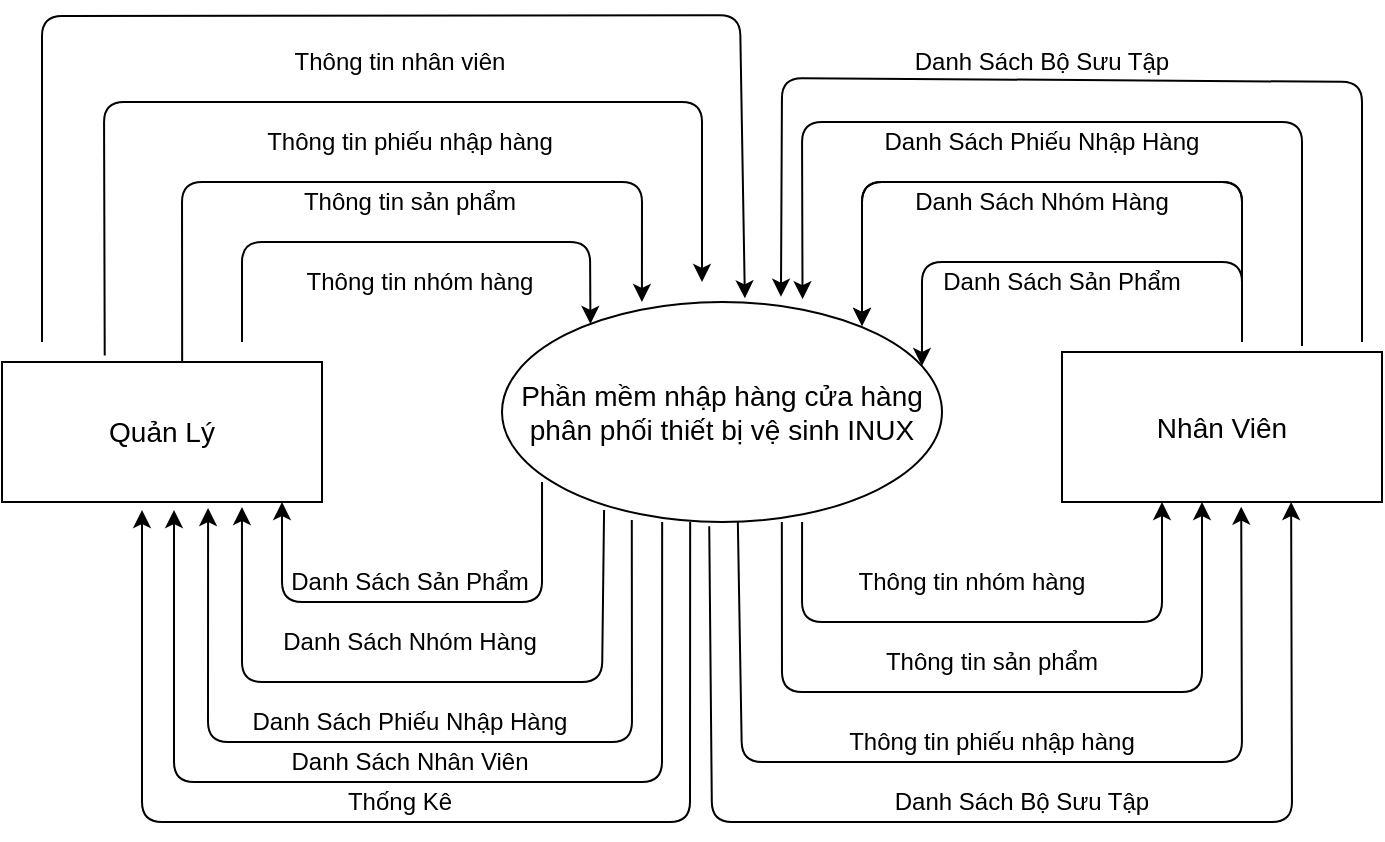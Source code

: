 <mxfile version="13.7.3" type="device"><diagram id="2A6FBW6yBZDBln0oNt5t" name="Page-1"><mxGraphModel dx="496" dy="263" grid="1" gridSize="10" guides="1" tooltips="1" connect="1" arrows="1" fold="1" page="1" pageScale="1" pageWidth="827" pageHeight="1169" math="0" shadow="0"><root><mxCell id="0"/><mxCell id="1" parent="0"/><mxCell id="mTeRqC5lW75fGUgjefmi-1" value="&lt;font style=&quot;font-size: 14px&quot;&gt;Phần mềm nhập hàng cửa hàng phân phối thiết bị vệ sinh INUX&lt;br&gt;&lt;/font&gt;" style="ellipse;whiteSpace=wrap;html=1;" parent="1" vertex="1"><mxGeometry x="390" y="290" width="220" height="110" as="geometry"/></mxCell><mxCell id="mTeRqC5lW75fGUgjefmi-2" value="&lt;font style=&quot;font-size: 14px&quot;&gt;Quản Lý&lt;/font&gt;" style="rounded=0;whiteSpace=wrap;html=1;" parent="1" vertex="1"><mxGeometry x="140" y="320" width="160" height="70" as="geometry"/></mxCell><mxCell id="mTeRqC5lW75fGUgjefmi-3" value="&lt;font style=&quot;font-size: 14px&quot;&gt;Nhân Viên&lt;/font&gt;" style="rounded=0;whiteSpace=wrap;html=1;" parent="1" vertex="1"><mxGeometry x="670" y="315" width="160" height="75" as="geometry"/></mxCell><mxCell id="mTeRqC5lW75fGUgjefmi-5" value="" style="endArrow=classic;html=1;entryX=0.875;entryY=1;entryDx=0;entryDy=0;entryPerimeter=0;exitX=0.232;exitY=0.945;exitDx=0;exitDy=0;exitPerimeter=0;" parent="1" source="mTeRqC5lW75fGUgjefmi-1" edge="1"><mxGeometry width="50" height="50" relative="1" as="geometry"><mxPoint x="440" y="410" as="sourcePoint"/><mxPoint x="259.98" y="392.52" as="targetPoint"/><Array as="points"><mxPoint x="440" y="480"/><mxPoint x="380" y="480"/><mxPoint x="260" y="480"/></Array></mxGeometry></mxCell><mxCell id="mTeRqC5lW75fGUgjefmi-6" value="" style="endArrow=classic;html=1;entryX=0.875;entryY=1;entryDx=0;entryDy=0;entryPerimeter=0;exitX=0.091;exitY=0.818;exitDx=0;exitDy=0;exitPerimeter=0;" parent="1" edge="1"><mxGeometry width="50" height="50" relative="1" as="geometry"><mxPoint x="410.02" y="379.98" as="sourcePoint"/><mxPoint x="280" y="390" as="targetPoint"/><Array as="points"><mxPoint x="410" y="440"/><mxPoint x="280" y="440"/></Array></mxGeometry></mxCell><mxCell id="mTeRqC5lW75fGUgjefmi-8" value="Danh Sách Sản Phẩm" style="text;html=1;strokeColor=none;fillColor=none;align=center;verticalAlign=middle;whiteSpace=wrap;rounded=0;" parent="1" vertex="1"><mxGeometry x="274" y="420" width="140" height="20" as="geometry"/></mxCell><mxCell id="mTeRqC5lW75fGUgjefmi-11" value="Danh Sách Nhóm Hàng" style="text;html=1;strokeColor=none;fillColor=none;align=center;verticalAlign=middle;whiteSpace=wrap;rounded=0;" parent="1" vertex="1"><mxGeometry x="274" y="450" width="140" height="20" as="geometry"/></mxCell><mxCell id="mTeRqC5lW75fGUgjefmi-13" value="" style="endArrow=classic;html=1;entryX=0.644;entryY=1.043;entryDx=0;entryDy=0;entryPerimeter=0;exitX=0.295;exitY=0.991;exitDx=0;exitDy=0;exitPerimeter=0;" parent="1" source="mTeRqC5lW75fGUgjefmi-1" target="mTeRqC5lW75fGUgjefmi-2" edge="1"><mxGeometry width="50" height="50" relative="1" as="geometry"><mxPoint x="376.02" y="450" as="sourcePoint"/><mxPoint x="246" y="460.02" as="targetPoint"/><Array as="points"><mxPoint x="455" y="510"/><mxPoint x="243" y="510"/></Array></mxGeometry></mxCell><mxCell id="mTeRqC5lW75fGUgjefmi-14" value="Danh Sách Phiếu Nhập Hàng" style="text;html=1;strokeColor=none;fillColor=none;align=center;verticalAlign=middle;whiteSpace=wrap;rounded=0;" parent="1" vertex="1"><mxGeometry x="251" y="490.02" width="186" height="20" as="geometry"/></mxCell><mxCell id="mTeRqC5lW75fGUgjefmi-17" value="" style="endArrow=classic;html=1;exitX=0.364;exitY=1;exitDx=0;exitDy=0;exitPerimeter=0;" parent="1" source="mTeRqC5lW75fGUgjefmi-1" edge="1"><mxGeometry width="50" height="50" relative="1" as="geometry"><mxPoint x="630" y="520" as="sourcePoint"/><mxPoint x="226" y="394" as="targetPoint"/><Array as="points"><mxPoint x="470" y="530"/><mxPoint x="226" y="530.03"/></Array></mxGeometry></mxCell><mxCell id="mTeRqC5lW75fGUgjefmi-18" value="Danh Sách Nhân Viên" style="text;html=1;strokeColor=none;fillColor=none;align=center;verticalAlign=middle;whiteSpace=wrap;rounded=0;" parent="1" vertex="1"><mxGeometry x="274" y="510.02" width="140" height="20" as="geometry"/></mxCell><mxCell id="mTeRqC5lW75fGUgjefmi-25" value="Danh Sách Nhóm Hàng" style="text;html=1;strokeColor=none;fillColor=none;align=center;verticalAlign=middle;whiteSpace=wrap;rounded=0;" parent="1" vertex="1"><mxGeometry x="590" y="230.0" width="140" height="20" as="geometry"/></mxCell><mxCell id="mTeRqC5lW75fGUgjefmi-27" value="Danh Sách Phiếu Nhập Hàng" style="text;html=1;strokeColor=none;fillColor=none;align=center;verticalAlign=middle;whiteSpace=wrap;rounded=0;" parent="1" vertex="1"><mxGeometry x="567" y="200.0" width="186" height="20" as="geometry"/></mxCell><mxCell id="mTeRqC5lW75fGUgjefmi-28" value="" style="endArrow=classic;html=1;entryX=0.683;entryY=-0.013;entryDx=0;entryDy=0;entryPerimeter=0;" parent="1" target="mTeRqC5lW75fGUgjefmi-1" edge="1"><mxGeometry width="50" height="50" relative="1" as="geometry"><mxPoint x="790" y="312" as="sourcePoint"/><mxPoint x="540" y="280" as="targetPoint"/><Array as="points"><mxPoint x="790" y="200"/><mxPoint x="540" y="200"/></Array></mxGeometry></mxCell><mxCell id="mTeRqC5lW75fGUgjefmi-29" value="" style="endArrow=classic;html=1;entryX=0.909;entryY=0.2;entryDx=0;entryDy=0;entryPerimeter=0;" parent="1" edge="1"><mxGeometry width="50" height="50" relative="1" as="geometry"><mxPoint x="760" y="310" as="sourcePoint"/><mxPoint x="570" y="302" as="targetPoint"/><Array as="points"><mxPoint x="760" y="230"/><mxPoint x="660" y="230"/><mxPoint x="570" y="230"/></Array></mxGeometry></mxCell><mxCell id="mTeRqC5lW75fGUgjefmi-31" value="" style="endArrow=classic;html=1;entryX=0.909;entryY=0.2;entryDx=0;entryDy=0;entryPerimeter=0;" parent="1" edge="1"><mxGeometry width="50" height="50" relative="1" as="geometry"><mxPoint x="760" y="310" as="sourcePoint"/><mxPoint x="570" y="302" as="targetPoint"/><Array as="points"><mxPoint x="760" y="230"/><mxPoint x="570" y="230"/></Array></mxGeometry></mxCell><mxCell id="mTeRqC5lW75fGUgjefmi-33" value="Thông tin nhóm hàng" style="text;html=1;strokeColor=none;fillColor=none;align=center;verticalAlign=middle;whiteSpace=wrap;rounded=0;" parent="1" vertex="1"><mxGeometry x="550" y="420" width="150" height="20" as="geometry"/></mxCell><mxCell id="mTeRqC5lW75fGUgjefmi-35" value="Thông tin sản phẩm" style="text;html=1;strokeColor=none;fillColor=none;align=center;verticalAlign=middle;whiteSpace=wrap;rounded=0;" parent="1" vertex="1"><mxGeometry x="560" y="460" width="150" height="20" as="geometry"/></mxCell><mxCell id="mTeRqC5lW75fGUgjefmi-36" value="Thông tin phiếu nhập hàng" style="text;html=1;strokeColor=none;fillColor=none;align=center;verticalAlign=middle;whiteSpace=wrap;rounded=0;" parent="1" vertex="1"><mxGeometry x="560" y="500" width="150" height="20" as="geometry"/></mxCell><mxCell id="mTeRqC5lW75fGUgjefmi-38" value="" style="endArrow=classic;html=1;entryX=0.201;entryY=0.1;entryDx=0;entryDy=0;entryPerimeter=0;" parent="1" target="mTeRqC5lW75fGUgjefmi-1" edge="1"><mxGeometry width="50" height="50" relative="1" as="geometry"><mxPoint x="260" y="310" as="sourcePoint"/><mxPoint x="290" y="230" as="targetPoint"/><Array as="points"><mxPoint x="260" y="260"/><mxPoint x="434" y="260"/></Array></mxGeometry></mxCell><mxCell id="mTeRqC5lW75fGUgjefmi-39" value="" style="endArrow=classic;html=1;entryX=0.318;entryY=0;entryDx=0;entryDy=0;entryPerimeter=0;exitX=0.563;exitY=0;exitDx=0;exitDy=0;exitPerimeter=0;" parent="1" source="mTeRqC5lW75fGUgjefmi-2" target="mTeRqC5lW75fGUgjefmi-1" edge="1"><mxGeometry width="50" height="50" relative="1" as="geometry"><mxPoint x="220" y="310" as="sourcePoint"/><mxPoint x="360" y="190" as="targetPoint"/><Array as="points"><mxPoint x="230" y="230"/><mxPoint x="460" y="230"/></Array></mxGeometry></mxCell><mxCell id="mTeRqC5lW75fGUgjefmi-40" value="" style="endArrow=classic;html=1;exitX=0.321;exitY=-0.047;exitDx=0;exitDy=0;exitPerimeter=0;" parent="1" source="mTeRqC5lW75fGUgjefmi-2" edge="1"><mxGeometry width="50" height="50" relative="1" as="geometry"><mxPoint x="410" y="170" as="sourcePoint"/><mxPoint x="490" y="280" as="targetPoint"/><Array as="points"><mxPoint x="191" y="190"/><mxPoint x="490" y="190"/></Array></mxGeometry></mxCell><mxCell id="mTeRqC5lW75fGUgjefmi-41" value="Thông tin nhóm hàng" style="text;html=1;strokeColor=none;fillColor=none;align=center;verticalAlign=middle;whiteSpace=wrap;rounded=0;" parent="1" vertex="1"><mxGeometry x="274" y="270" width="150" height="20" as="geometry"/></mxCell><mxCell id="mTeRqC5lW75fGUgjefmi-42" value="Thông tin sản phẩm" style="text;html=1;strokeColor=none;fillColor=none;align=center;verticalAlign=middle;whiteSpace=wrap;rounded=0;" parent="1" vertex="1"><mxGeometry x="269" y="230" width="150" height="20" as="geometry"/></mxCell><mxCell id="mTeRqC5lW75fGUgjefmi-43" value="Thông tin phiếu nhập hàng" style="text;html=1;strokeColor=none;fillColor=none;align=center;verticalAlign=middle;whiteSpace=wrap;rounded=0;" parent="1" vertex="1"><mxGeometry x="269" y="200" width="150" height="20" as="geometry"/></mxCell><mxCell id="mTeRqC5lW75fGUgjefmi-44" value="" style="endArrow=classic;html=1;entryX=0.552;entryY=-0.017;entryDx=0;entryDy=0;entryPerimeter=0;" parent="1" target="mTeRqC5lW75fGUgjefmi-1" edge="1"><mxGeometry width="50" height="50" relative="1" as="geometry"><mxPoint x="160" y="310" as="sourcePoint"/><mxPoint x="509" y="236.64" as="targetPoint"/><Array as="points"><mxPoint x="160" y="147"/><mxPoint x="509" y="146.64"/></Array></mxGeometry></mxCell><mxCell id="mTeRqC5lW75fGUgjefmi-45" value="Thông tin nhân viên" style="text;html=1;strokeColor=none;fillColor=none;align=center;verticalAlign=middle;whiteSpace=wrap;rounded=0;" parent="1" vertex="1"><mxGeometry x="264" y="160" width="150" height="20" as="geometry"/></mxCell><mxCell id="mTeRqC5lW75fGUgjefmi-46" value="Danh Sách Sản Phẩm" style="text;html=1;strokeColor=none;fillColor=none;align=center;verticalAlign=middle;whiteSpace=wrap;rounded=0;" parent="1" vertex="1"><mxGeometry x="600" y="270" width="140" height="20" as="geometry"/></mxCell><mxCell id="mTeRqC5lW75fGUgjefmi-47" value="" style="endArrow=classic;html=1;entryX=0.909;entryY=0.2;entryDx=0;entryDy=0;entryPerimeter=0;fontStyle=1" parent="1" edge="1"><mxGeometry width="50" height="50" relative="1" as="geometry"><mxPoint x="760" y="310.0" as="sourcePoint"/><mxPoint x="599.98" y="322" as="targetPoint"/><Array as="points"><mxPoint x="760" y="270"/><mxPoint x="600" y="270"/></Array></mxGeometry></mxCell><mxCell id="mTeRqC5lW75fGUgjefmi-48" value="Danh Sách Bộ Sưu Tập" style="text;html=1;strokeColor=none;fillColor=none;align=center;verticalAlign=middle;whiteSpace=wrap;rounded=0;" parent="1" vertex="1"><mxGeometry x="590" y="160" width="140" height="20" as="geometry"/></mxCell><mxCell id="mTeRqC5lW75fGUgjefmi-49" value="" style="endArrow=classic;html=1;entryX=0.634;entryY=-0.024;entryDx=0;entryDy=0;entryPerimeter=0;fontStyle=1" parent="1" target="mTeRqC5lW75fGUgjefmi-1" edge="1"><mxGeometry width="50" height="50" relative="1" as="geometry"><mxPoint x="820" y="310" as="sourcePoint"/><mxPoint x="530.0" y="230" as="targetPoint"/><Array as="points"><mxPoint x="820" y="180"/><mxPoint x="530.02" y="178"/></Array></mxGeometry></mxCell><mxCell id="mTeRqC5lW75fGUgjefmi-53" value="Danh Sách Bộ Sưu Tập" style="text;html=1;strokeColor=none;fillColor=none;align=center;verticalAlign=middle;whiteSpace=wrap;rounded=0;" parent="1" vertex="1"><mxGeometry x="580" y="530.02" width="140" height="20" as="geometry"/></mxCell><mxCell id="mTeRqC5lW75fGUgjefmi-54" value="" style="endArrow=classic;html=1;exitX=0.682;exitY=1;exitDx=0;exitDy=0;exitPerimeter=0;" parent="1" source="mTeRqC5lW75fGUgjefmi-1" edge="1"><mxGeometry width="50" height="50" relative="1" as="geometry"><mxPoint x="510" y="480" as="sourcePoint"/><mxPoint x="720" y="390" as="targetPoint"/><Array as="points"><mxPoint x="540" y="450"/><mxPoint x="720" y="450"/></Array></mxGeometry></mxCell><mxCell id="mTeRqC5lW75fGUgjefmi-55" value="" style="endArrow=classic;html=1;exitX=0.636;exitY=1;exitDx=0;exitDy=0;exitPerimeter=0;" parent="1" source="mTeRqC5lW75fGUgjefmi-1" edge="1"><mxGeometry width="50" height="50" relative="1" as="geometry"><mxPoint x="530.04" y="435" as="sourcePoint"/><mxPoint x="740" y="390" as="targetPoint"/><Array as="points"><mxPoint x="530" y="485"/><mxPoint x="740" y="485"/></Array></mxGeometry></mxCell><mxCell id="mTeRqC5lW75fGUgjefmi-59" value="" style="endArrow=classic;html=1;entryX=0.56;entryY=1.031;entryDx=0;entryDy=0;entryPerimeter=0;exitX=0.536;exitY=1;exitDx=0;exitDy=0;exitPerimeter=0;" parent="1" edge="1" source="mTeRqC5lW75fGUgjefmi-1"><mxGeometry width="50" height="50" relative="1" as="geometry"><mxPoint x="495.38" y="404.07" as="sourcePoint"/><mxPoint x="759.6" y="392.325" as="targetPoint"/><Array as="points"><mxPoint x="510" y="520"/><mxPoint x="760" y="520"/></Array></mxGeometry></mxCell><mxCell id="mTeRqC5lW75fGUgjefmi-60" value="" style="endArrow=classic;html=1;entryX=0.716;entryY=1;entryDx=0;entryDy=0;entryPerimeter=0;exitX=0.471;exitY=1.019;exitDx=0;exitDy=0;exitPerimeter=0;" parent="1" source="mTeRqC5lW75fGUgjefmi-1" target="mTeRqC5lW75fGUgjefmi-3" edge="1"><mxGeometry width="50" height="50" relative="1" as="geometry"><mxPoint x="520.38" y="434.09" as="sourcePoint"/><mxPoint x="784.6" y="422.345" as="targetPoint"/><Array as="points"><mxPoint x="495" y="550"/><mxPoint x="785" y="550.02"/></Array></mxGeometry></mxCell><mxCell id="0zbS-mfRuxl8XbTED1cP-1" value="" style="endArrow=classic;html=1;exitX=0.364;exitY=1;exitDx=0;exitDy=0;exitPerimeter=0;" edge="1" parent="1"><mxGeometry width="50" height="50" relative="1" as="geometry"><mxPoint x="484.08" y="399.99" as="sourcePoint"/><mxPoint x="210" y="394" as="targetPoint"/><Array as="points"><mxPoint x="484" y="550"/><mxPoint x="210" y="550"/></Array></mxGeometry></mxCell><mxCell id="0zbS-mfRuxl8XbTED1cP-2" value="Thống Kê" style="text;html=1;strokeColor=none;fillColor=none;align=center;verticalAlign=middle;whiteSpace=wrap;rounded=0;" vertex="1" parent="1"><mxGeometry x="269" y="530.02" width="140" height="20" as="geometry"/></mxCell></root></mxGraphModel></diagram></mxfile>